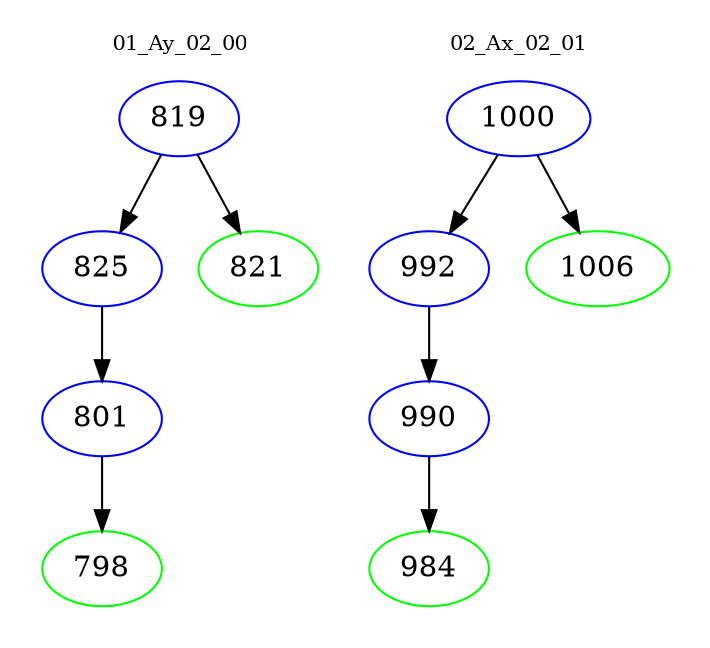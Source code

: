 digraph{
subgraph cluster_0 {
color = white
label = "01_Ay_02_00";
fontsize=10;
T0_819 [label="819", color="blue"]
T0_819 -> T0_825 [color="black"]
T0_825 [label="825", color="blue"]
T0_825 -> T0_801 [color="black"]
T0_801 [label="801", color="blue"]
T0_801 -> T0_798 [color="black"]
T0_798 [label="798", color="green"]
T0_819 -> T0_821 [color="black"]
T0_821 [label="821", color="green"]
}
subgraph cluster_1 {
color = white
label = "02_Ax_02_01";
fontsize=10;
T1_1000 [label="1000", color="blue"]
T1_1000 -> T1_992 [color="black"]
T1_992 [label="992", color="blue"]
T1_992 -> T1_990 [color="black"]
T1_990 [label="990", color="blue"]
T1_990 -> T1_984 [color="black"]
T1_984 [label="984", color="green"]
T1_1000 -> T1_1006 [color="black"]
T1_1006 [label="1006", color="green"]
}
}
